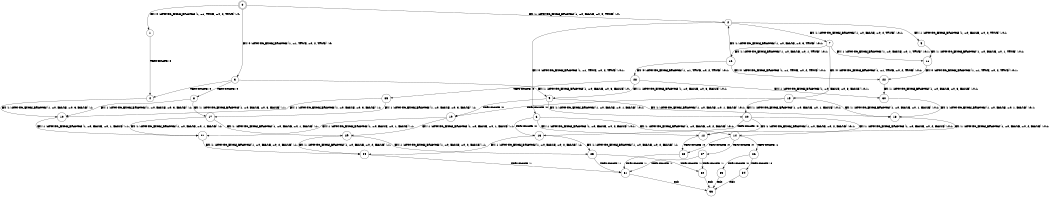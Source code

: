 digraph BCG {
size = "7, 10.5";
center = TRUE;
node [shape = circle];
0 [peripheries = 2];
0 -> 1 [label = "EX !0 !ATOMIC_EXCH_BRANCH (1, +1, TRUE, +0, 2, TRUE) !:0:"];
0 -> 2 [label = "EX !1 !ATOMIC_EXCH_BRANCH (1, +0, FALSE, +0, 3, TRUE) !:0:"];
0 -> 3 [label = "EX !0 !ATOMIC_EXCH_BRANCH (1, +1, TRUE, +0, 2, TRUE) !:0:"];
1 -> 4 [label = "TERMINATE !0"];
2 -> 5 [label = "EX !1 !ATOMIC_EXCH_BRANCH (1, +0, FALSE, +0, 2, TRUE) !:0:1:"];
2 -> 6 [label = "EX !0 !ATOMIC_EXCH_BRANCH (1, +1, TRUE, +0, 2, TRUE) !:0:1:"];
2 -> 7 [label = "EX !1 !ATOMIC_EXCH_BRANCH (1, +0, FALSE, +0, 2, TRUE) !:0:1:"];
3 -> 4 [label = "TERMINATE !0"];
3 -> 8 [label = "TERMINATE !0"];
3 -> 9 [label = "EX !1 !ATOMIC_EXCH_BRANCH (1, +0, FALSE, +0, 3, FALSE) !:0:"];
4 -> 10 [label = "EX !1 !ATOMIC_EXCH_BRANCH (1, +0, FALSE, +0, 3, FALSE) !:1:"];
5 -> 11 [label = "EX !1 !ATOMIC_EXCH_BRANCH (1, +0, FALSE, +0, 1, TRUE) !:0:1:"];
6 -> 12 [label = "EX !1 !ATOMIC_EXCH_BRANCH (1, +0, FALSE, +0, 2, FALSE) !:0:1:"];
6 -> 13 [label = "TERMINATE !0"];
6 -> 14 [label = "EX !1 !ATOMIC_EXCH_BRANCH (1, +0, FALSE, +0, 2, FALSE) !:0:1:"];
7 -> 11 [label = "EX !1 !ATOMIC_EXCH_BRANCH (1, +0, FALSE, +0, 1, TRUE) !:0:1:"];
7 -> 15 [label = "EX !0 !ATOMIC_EXCH_BRANCH (1, +1, TRUE, +0, 2, TRUE) !:0:1:"];
7 -> 16 [label = "EX !1 !ATOMIC_EXCH_BRANCH (1, +0, FALSE, +0, 1, TRUE) !:0:1:"];
8 -> 10 [label = "EX !1 !ATOMIC_EXCH_BRANCH (1, +0, FALSE, +0, 3, FALSE) !:1:"];
8 -> 17 [label = "EX !1 !ATOMIC_EXCH_BRANCH (1, +0, FALSE, +0, 3, FALSE) !:1:"];
9 -> 18 [label = "EX !1 !ATOMIC_EXCH_BRANCH (1, +0, FALSE, +0, 1, FALSE) !:0:1:"];
9 -> 19 [label = "TERMINATE !0"];
9 -> 20 [label = "EX !1 !ATOMIC_EXCH_BRANCH (1, +0, FALSE, +0, 1, FALSE) !:0:1:"];
10 -> 21 [label = "EX !1 !ATOMIC_EXCH_BRANCH (1, +0, FALSE, +0, 1, FALSE) !:1:"];
11 -> 22 [label = "EX !0 !ATOMIC_EXCH_BRANCH (1, +1, TRUE, +0, 2, TRUE) !:0:1:"];
12 -> 23 [label = "TERMINATE !0"];
13 -> 24 [label = "EX !1 !ATOMIC_EXCH_BRANCH (1, +0, FALSE, +0, 2, FALSE) !:1:"];
13 -> 25 [label = "EX !1 !ATOMIC_EXCH_BRANCH (1, +0, FALSE, +0, 2, FALSE) !:1:"];
14 -> 23 [label = "TERMINATE !0"];
14 -> 26 [label = "TERMINATE !1"];
14 -> 27 [label = "TERMINATE !0"];
15 -> 18 [label = "EX !1 !ATOMIC_EXCH_BRANCH (1, +0, FALSE, +0, 1, FALSE) !:0:1:"];
15 -> 19 [label = "TERMINATE !0"];
15 -> 20 [label = "EX !1 !ATOMIC_EXCH_BRANCH (1, +0, FALSE, +0, 1, FALSE) !:0:1:"];
16 -> 22 [label = "EX !0 !ATOMIC_EXCH_BRANCH (1, +1, TRUE, +0, 2, TRUE) !:0:1:"];
16 -> 28 [label = "EX !0 !ATOMIC_EXCH_BRANCH (1, +1, TRUE, +0, 2, TRUE) !:0:1:"];
16 -> 2 [label = "EX !1 !ATOMIC_EXCH_BRANCH (1, +0, FALSE, +0, 3, TRUE) !:0:1:"];
17 -> 21 [label = "EX !1 !ATOMIC_EXCH_BRANCH (1, +0, FALSE, +0, 1, FALSE) !:1:"];
17 -> 29 [label = "EX !1 !ATOMIC_EXCH_BRANCH (1, +0, FALSE, +0, 1, FALSE) !:1:"];
18 -> 12 [label = "EX !1 !ATOMIC_EXCH_BRANCH (1, +0, FALSE, +0, 2, FALSE) !:0:1:"];
19 -> 21 [label = "EX !1 !ATOMIC_EXCH_BRANCH (1, +0, FALSE, +0, 1, FALSE) !:1:"];
19 -> 29 [label = "EX !1 !ATOMIC_EXCH_BRANCH (1, +0, FALSE, +0, 1, FALSE) !:1:"];
20 -> 12 [label = "EX !1 !ATOMIC_EXCH_BRANCH (1, +0, FALSE, +0, 2, FALSE) !:0:1:"];
20 -> 13 [label = "TERMINATE !0"];
20 -> 14 [label = "EX !1 !ATOMIC_EXCH_BRANCH (1, +0, FALSE, +0, 2, FALSE) !:0:1:"];
21 -> 24 [label = "EX !1 !ATOMIC_EXCH_BRANCH (1, +0, FALSE, +0, 2, FALSE) !:1:"];
22 -> 30 [label = "EX !1 !ATOMIC_EXCH_BRANCH (1, +0, FALSE, +0, 3, FALSE) !:0:1:"];
23 -> 31 [label = "TERMINATE !1"];
24 -> 31 [label = "TERMINATE !1"];
25 -> 31 [label = "TERMINATE !1"];
25 -> 32 [label = "TERMINATE !1"];
26 -> 33 [label = "TERMINATE !0"];
26 -> 34 [label = "TERMINATE !0"];
27 -> 31 [label = "TERMINATE !1"];
27 -> 32 [label = "TERMINATE !1"];
28 -> 30 [label = "EX !1 !ATOMIC_EXCH_BRANCH (1, +0, FALSE, +0, 3, FALSE) !:0:1:"];
28 -> 35 [label = "TERMINATE !0"];
28 -> 9 [label = "EX !1 !ATOMIC_EXCH_BRANCH (1, +0, FALSE, +0, 3, FALSE) !:0:1:"];
29 -> 24 [label = "EX !1 !ATOMIC_EXCH_BRANCH (1, +0, FALSE, +0, 2, FALSE) !:1:"];
29 -> 25 [label = "EX !1 !ATOMIC_EXCH_BRANCH (1, +0, FALSE, +0, 2, FALSE) !:1:"];
30 -> 18 [label = "EX !1 !ATOMIC_EXCH_BRANCH (1, +0, FALSE, +0, 1, FALSE) !:0:1:"];
31 -> 36 [label = "exit"];
32 -> 36 [label = "exit"];
33 -> 36 [label = "exit"];
34 -> 36 [label = "exit"];
35 -> 10 [label = "EX !1 !ATOMIC_EXCH_BRANCH (1, +0, FALSE, +0, 3, FALSE) !:1:"];
35 -> 17 [label = "EX !1 !ATOMIC_EXCH_BRANCH (1, +0, FALSE, +0, 3, FALSE) !:1:"];
}
